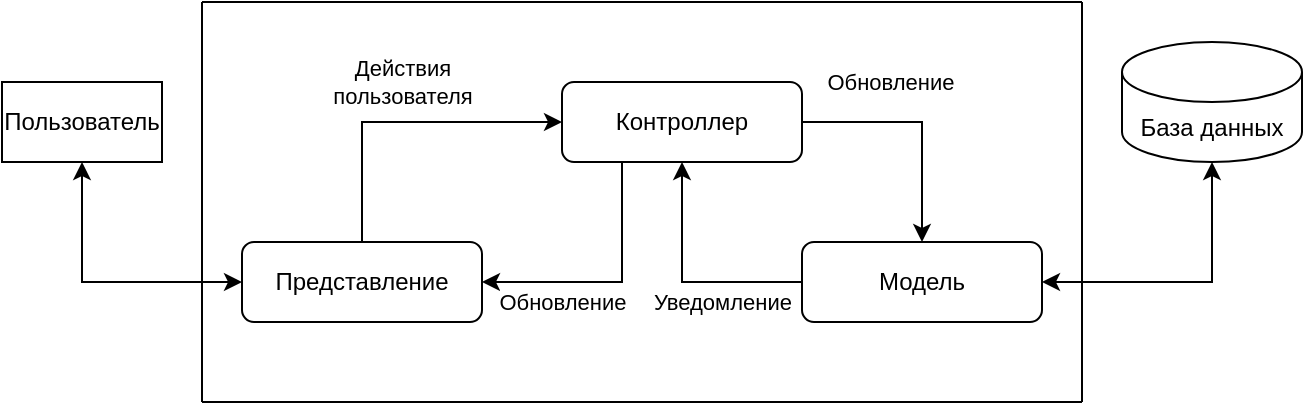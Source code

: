 <mxfile version="13.10.9" type="device"><diagram name="Page-1" id="90a13364-a465-7bf4-72fc-28e22215d7a0"><mxGraphModel dx="1038" dy="552" grid="1" gridSize="10" guides="1" tooltips="1" connect="1" arrows="1" fold="1" page="1" pageScale="1.5" pageWidth="1169" pageHeight="826" background="#ffffff" math="0" shadow="0"><root><mxCell id="0" style=";html=1;"/><mxCell id="1" style=";html=1;" parent="0"/><mxCell id="U_4_ixmwWShkBdSg0g2Y-6" style="edgeStyle=orthogonalEdgeStyle;rounded=0;orthogonalLoop=1;jettySize=auto;html=1;exitX=0.5;exitY=1;exitDx=0;exitDy=0;entryX=0;entryY=0.5;entryDx=0;entryDy=0;startArrow=classic;startFill=1;" edge="1" parent="1" source="U_4_ixmwWShkBdSg0g2Y-1" target="U_4_ixmwWShkBdSg0g2Y-2"><mxGeometry relative="1" as="geometry"/></mxCell><mxCell id="U_4_ixmwWShkBdSg0g2Y-1" value="Пользователь" style="rounded=0;whiteSpace=wrap;html=1;" vertex="1" parent="1"><mxGeometry x="400" y="280" width="80" height="40" as="geometry"/></mxCell><mxCell id="U_4_ixmwWShkBdSg0g2Y-8" style="edgeStyle=orthogonalEdgeStyle;rounded=0;orthogonalLoop=1;jettySize=auto;html=1;exitX=0.5;exitY=0;exitDx=0;exitDy=0;entryX=0;entryY=0.5;entryDx=0;entryDy=0;startArrow=none;startFill=0;strokeColor=#000000;" edge="1" parent="1" source="U_4_ixmwWShkBdSg0g2Y-2" target="U_4_ixmwWShkBdSg0g2Y-4"><mxGeometry relative="1" as="geometry"><mxPoint x="640" y="300" as="targetPoint"/><Array as="points"><mxPoint x="580" y="300"/></Array></mxGeometry></mxCell><mxCell id="U_4_ixmwWShkBdSg0g2Y-12" value="Действия &lt;br&gt;пользователя" style="edgeLabel;html=1;align=center;verticalAlign=middle;resizable=0;points=[];" vertex="1" connectable="0" parent="U_4_ixmwWShkBdSg0g2Y-8"><mxGeometry x="0.11" y="-3" relative="1" as="geometry"><mxPoint x="-9" y="-23" as="offset"/></mxGeometry></mxCell><mxCell id="U_4_ixmwWShkBdSg0g2Y-2" value="Представление" style="rounded=1;whiteSpace=wrap;html=1;" vertex="1" parent="1"><mxGeometry x="520" y="360" width="120" height="40" as="geometry"/></mxCell><mxCell id="U_4_ixmwWShkBdSg0g2Y-10" style="edgeStyle=orthogonalEdgeStyle;rounded=0;orthogonalLoop=1;jettySize=auto;html=1;exitX=0;exitY=0.5;exitDx=0;exitDy=0;entryX=0.5;entryY=1;entryDx=0;entryDy=0;startArrow=none;startFill=0;strokeColor=#000000;" edge="1" parent="1" source="U_4_ixmwWShkBdSg0g2Y-3" target="U_4_ixmwWShkBdSg0g2Y-4"><mxGeometry relative="1" as="geometry"><Array as="points"><mxPoint x="740" y="380"/></Array></mxGeometry></mxCell><mxCell id="U_4_ixmwWShkBdSg0g2Y-15" value="Уведомление" style="edgeLabel;html=1;align=center;verticalAlign=middle;resizable=0;points=[];" vertex="1" connectable="0" parent="U_4_ixmwWShkBdSg0g2Y-10"><mxGeometry x="-0.084" y="-2" relative="1" as="geometry"><mxPoint x="15" y="12" as="offset"/></mxGeometry></mxCell><mxCell id="U_4_ixmwWShkBdSg0g2Y-3" value="Модель" style="rounded=1;whiteSpace=wrap;html=1;" vertex="1" parent="1"><mxGeometry x="800" y="360" width="120" height="40" as="geometry"/></mxCell><mxCell id="U_4_ixmwWShkBdSg0g2Y-9" style="edgeStyle=orthogonalEdgeStyle;rounded=0;orthogonalLoop=1;jettySize=auto;html=1;exitX=1;exitY=0.5;exitDx=0;exitDy=0;entryX=0.5;entryY=0;entryDx=0;entryDy=0;startArrow=none;startFill=0;strokeColor=#000000;" edge="1" parent="1" source="U_4_ixmwWShkBdSg0g2Y-4" target="U_4_ixmwWShkBdSg0g2Y-3"><mxGeometry relative="1" as="geometry"/></mxCell><mxCell id="U_4_ixmwWShkBdSg0g2Y-13" value="Обновление" style="edgeLabel;html=1;align=center;verticalAlign=middle;resizable=0;points=[];" vertex="1" connectable="0" parent="U_4_ixmwWShkBdSg0g2Y-9"><mxGeometry x="-0.273" relative="1" as="geometry"><mxPoint y="-20" as="offset"/></mxGeometry></mxCell><mxCell id="U_4_ixmwWShkBdSg0g2Y-11" style="edgeStyle=orthogonalEdgeStyle;rounded=0;orthogonalLoop=1;jettySize=auto;html=1;exitX=0.25;exitY=1;exitDx=0;exitDy=0;entryX=1;entryY=0.5;entryDx=0;entryDy=0;startArrow=none;startFill=0;strokeColor=#000000;" edge="1" parent="1" source="U_4_ixmwWShkBdSg0g2Y-4" target="U_4_ixmwWShkBdSg0g2Y-2"><mxGeometry relative="1" as="geometry"/></mxCell><mxCell id="U_4_ixmwWShkBdSg0g2Y-14" value="Обновление" style="edgeLabel;html=1;align=center;verticalAlign=middle;resizable=0;points=[];" vertex="1" connectable="0" parent="U_4_ixmwWShkBdSg0g2Y-11"><mxGeometry x="0.387" relative="1" as="geometry"><mxPoint y="10" as="offset"/></mxGeometry></mxCell><mxCell id="U_4_ixmwWShkBdSg0g2Y-4" value="Контроллер" style="rounded=1;whiteSpace=wrap;html=1;" vertex="1" parent="1"><mxGeometry x="680" y="280" width="120" height="40" as="geometry"/></mxCell><mxCell id="U_4_ixmwWShkBdSg0g2Y-5" value="База данных" style="shape=cylinder3;whiteSpace=wrap;html=1;boundedLbl=1;backgroundOutline=1;size=15;" vertex="1" parent="1"><mxGeometry x="960" y="260" width="90" height="60" as="geometry"/></mxCell><mxCell id="U_4_ixmwWShkBdSg0g2Y-7" style="edgeStyle=orthogonalEdgeStyle;rounded=0;orthogonalLoop=1;jettySize=auto;html=1;exitX=0.5;exitY=1;exitDx=0;exitDy=0;entryX=1;entryY=0.5;entryDx=0;entryDy=0;startArrow=classic;startFill=1;exitPerimeter=0;" edge="1" parent="1" source="U_4_ixmwWShkBdSg0g2Y-5" target="U_4_ixmwWShkBdSg0g2Y-3"><mxGeometry relative="1" as="geometry"><mxPoint x="490" y="330" as="sourcePoint"/><mxPoint x="570" y="390" as="targetPoint"/></mxGeometry></mxCell><mxCell id="U_4_ixmwWShkBdSg0g2Y-16" value="" style="endArrow=none;html=1;strokeColor=#000000;" edge="1" parent="1"><mxGeometry width="50" height="50" relative="1" as="geometry"><mxPoint x="940" y="440" as="sourcePoint"/><mxPoint x="940" y="240" as="targetPoint"/></mxGeometry></mxCell><mxCell id="U_4_ixmwWShkBdSg0g2Y-17" value="" style="endArrow=none;html=1;strokeColor=#000000;" edge="1" parent="1"><mxGeometry width="50" height="50" relative="1" as="geometry"><mxPoint x="500" y="440" as="sourcePoint"/><mxPoint x="940" y="440" as="targetPoint"/></mxGeometry></mxCell><mxCell id="U_4_ixmwWShkBdSg0g2Y-18" value="" style="endArrow=none;html=1;strokeColor=#000000;" edge="1" parent="1"><mxGeometry width="50" height="50" relative="1" as="geometry"><mxPoint x="500" y="440" as="sourcePoint"/><mxPoint x="500" y="240" as="targetPoint"/></mxGeometry></mxCell><mxCell id="U_4_ixmwWShkBdSg0g2Y-19" value="" style="endArrow=none;html=1;strokeColor=#000000;" edge="1" parent="1"><mxGeometry width="50" height="50" relative="1" as="geometry"><mxPoint x="500" y="240" as="sourcePoint"/><mxPoint x="940" y="240" as="targetPoint"/></mxGeometry></mxCell></root></mxGraphModel></diagram></mxfile>